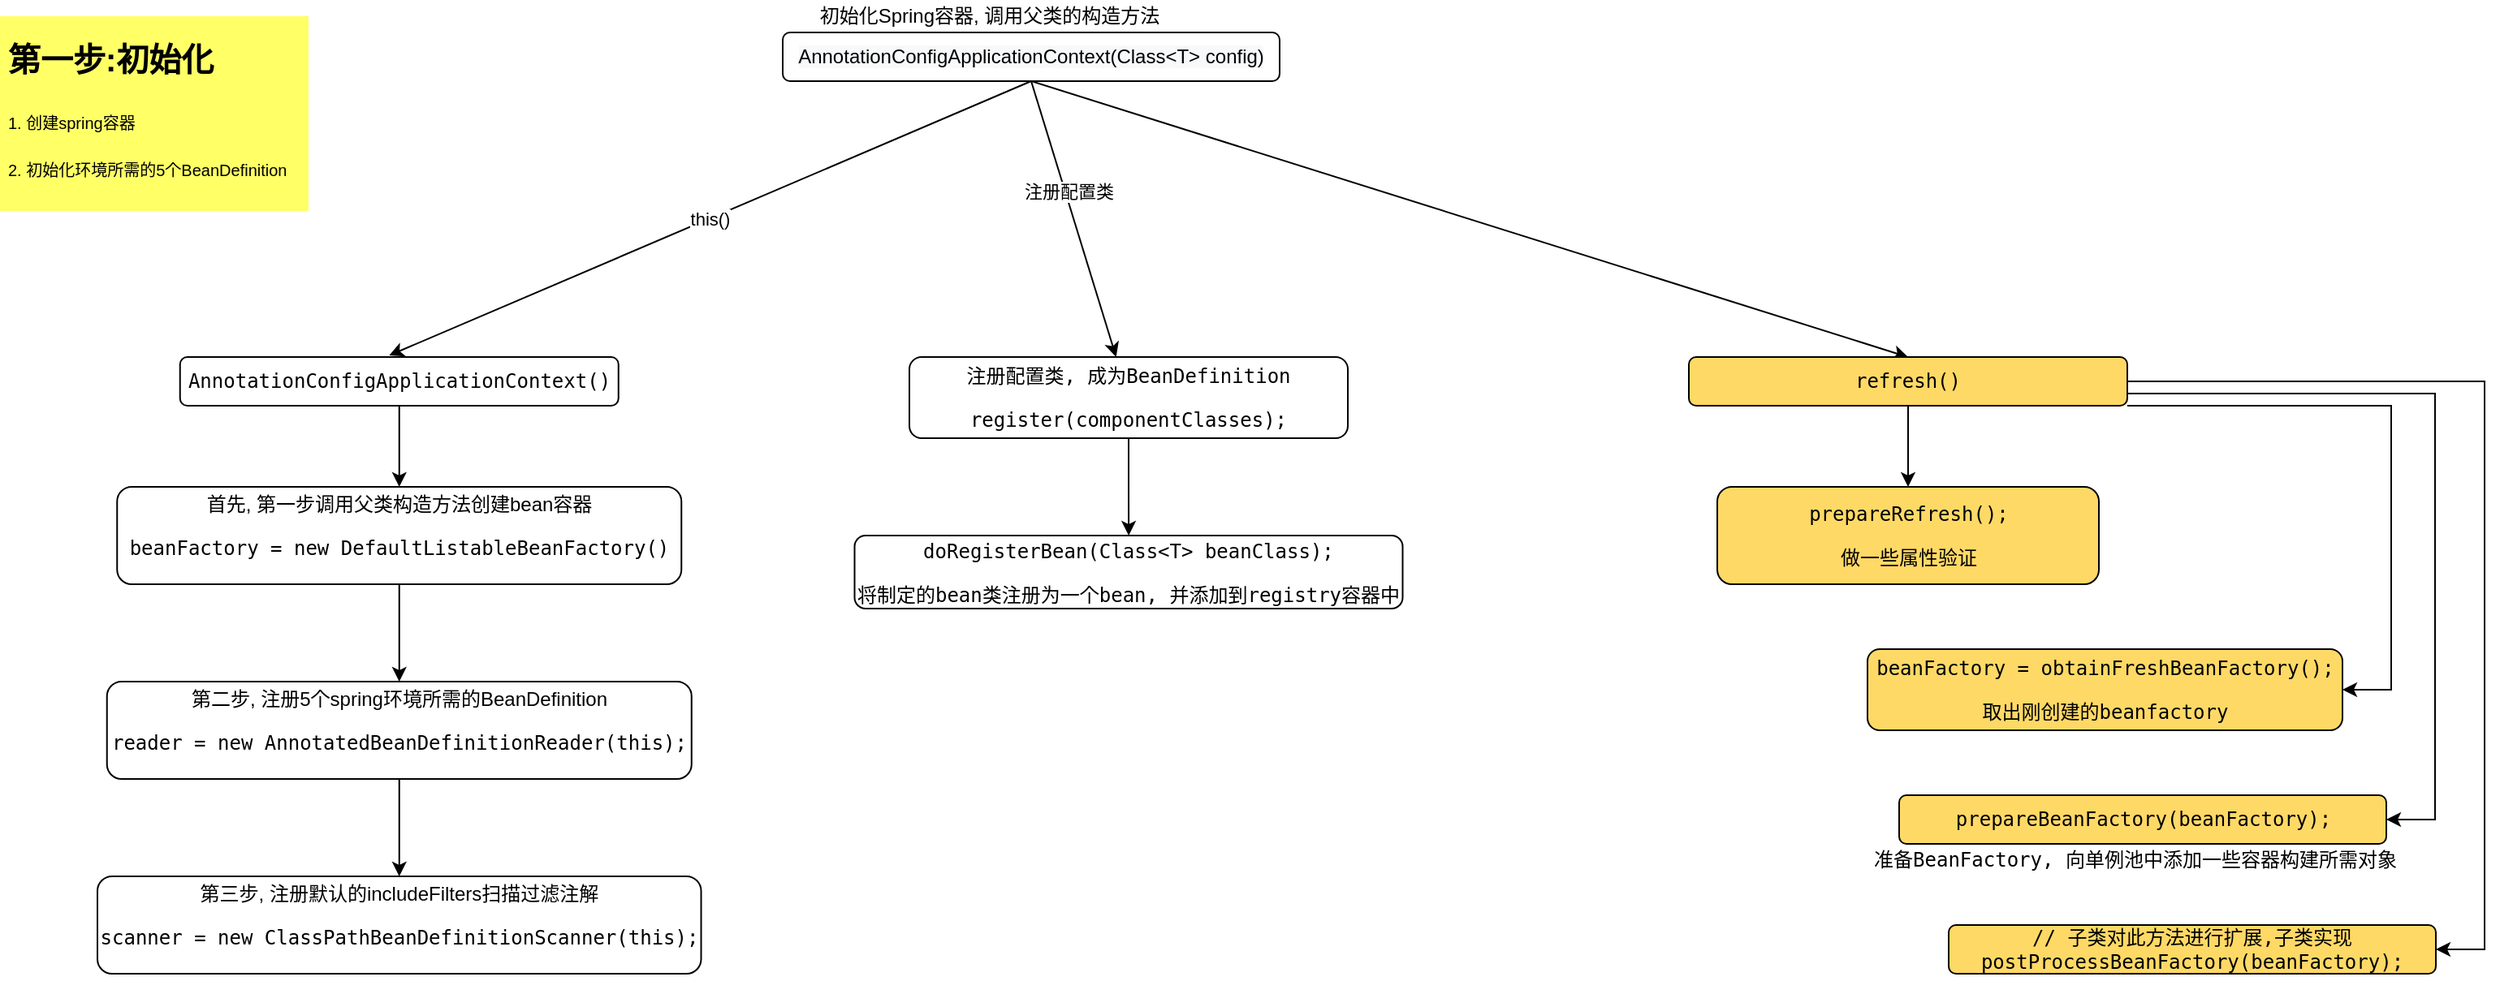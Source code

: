 <mxfile version="14.6.6" type="github">
  <diagram id="TbQEEp9MMA1_F5JZQG8T" name="第 1 页">
    <mxGraphModel dx="946" dy="590" grid="1" gridSize="10" guides="1" tooltips="1" connect="1" arrows="1" fold="1" page="1" pageScale="1" pageWidth="827" pageHeight="1169" math="0" shadow="0">
      <root>
        <mxCell id="0" />
        <mxCell id="1" parent="0" />
        <mxCell id="SgbAIxtXmt1jCM66Tc68-1" value="this()" style="rounded=0;orthogonalLoop=1;jettySize=auto;html=1;exitX=0.5;exitY=1;exitDx=0;exitDy=0;entryX=0.477;entryY=-0.033;entryDx=0;entryDy=0;entryPerimeter=0;" edge="1" parent="1" source="SgbAIxtXmt1jCM66Tc68-5" target="SgbAIxtXmt1jCM66Tc68-9">
          <mxGeometry relative="1" as="geometry">
            <mxPoint x="250" y="190" as="targetPoint" />
          </mxGeometry>
        </mxCell>
        <mxCell id="SgbAIxtXmt1jCM66Tc68-2" style="rounded=0;orthogonalLoop=1;jettySize=auto;html=1;exitX=0.5;exitY=1;exitDx=0;exitDy=0;" edge="1" parent="1" source="SgbAIxtXmt1jCM66Tc68-5" target="SgbAIxtXmt1jCM66Tc68-10">
          <mxGeometry relative="1" as="geometry" />
        </mxCell>
        <mxCell id="SgbAIxtXmt1jCM66Tc68-3" value="注册配置类" style="edgeLabel;html=1;align=center;verticalAlign=middle;resizable=0;points=[];" vertex="1" connectable="0" parent="SgbAIxtXmt1jCM66Tc68-2">
          <mxGeometry x="-0.2" y="2" relative="1" as="geometry">
            <mxPoint as="offset" />
          </mxGeometry>
        </mxCell>
        <mxCell id="SgbAIxtXmt1jCM66Tc68-4" style="edgeStyle=none;rounded=0;orthogonalLoop=1;jettySize=auto;html=1;exitX=0.5;exitY=1;exitDx=0;exitDy=0;entryX=0.5;entryY=0;entryDx=0;entryDy=0;" edge="1" parent="1" source="SgbAIxtXmt1jCM66Tc68-5" target="SgbAIxtXmt1jCM66Tc68-11">
          <mxGeometry relative="1" as="geometry" />
        </mxCell>
        <mxCell id="SgbAIxtXmt1jCM66Tc68-5" value="&lt;span style=&quot;color: rgb(0 , 0 , 0) ; font-family: &amp;#34;helvetica&amp;#34; ; font-size: 12px ; font-style: normal ; font-weight: 400 ; letter-spacing: normal ; text-align: center ; text-indent: 0px ; text-transform: none ; word-spacing: 0px ; background-color: rgb(248 , 249 , 250) ; display: inline ; float: none&quot;&gt;AnnotationConfigApplicationContext(Class&amp;lt;T&amp;gt; config)&lt;/span&gt;" style="rounded=1;whiteSpace=wrap;html=1;" vertex="1" parent="1">
          <mxGeometry x="492" y="40" width="306" height="30" as="geometry" />
        </mxCell>
        <mxCell id="SgbAIxtXmt1jCM66Tc68-6" value="初始化Spring容器, 调用父类的构造方法" style="text;html=1;strokeColor=none;fillColor=none;align=center;verticalAlign=middle;whiteSpace=wrap;rounded=0;" vertex="1" parent="1">
          <mxGeometry x="510" y="20" width="219" height="20" as="geometry" />
        </mxCell>
        <mxCell id="SgbAIxtXmt1jCM66Tc68-7" value="&lt;h1&gt;&lt;sub&gt;第一步:初始化&lt;/sub&gt;&lt;/h1&gt;&lt;p&gt;&lt;sub&gt;1. 创建spring容器&lt;/sub&gt;&lt;/p&gt;&lt;p&gt;&lt;sub&gt;2. 初始化环境所需的5个BeanDefinition&lt;/sub&gt;&lt;/p&gt;&lt;p&gt;&lt;br&gt;&lt;/p&gt;" style="text;html=1;strokeColor=none;fillColor=#FFFF66;spacing=5;spacingTop=-20;whiteSpace=wrap;overflow=hidden;rounded=0;" vertex="1" parent="1">
          <mxGeometry x="10" y="30" width="190" height="120" as="geometry" />
        </mxCell>
        <mxCell id="SgbAIxtXmt1jCM66Tc68-8" value="" style="edgeStyle=none;rounded=0;orthogonalLoop=1;jettySize=auto;html=1;" edge="1" parent="1" source="SgbAIxtXmt1jCM66Tc68-9" target="SgbAIxtXmt1jCM66Tc68-13">
          <mxGeometry relative="1" as="geometry" />
        </mxCell>
        <mxCell id="SgbAIxtXmt1jCM66Tc68-9" value="&lt;pre&gt;&lt;pre&gt;AnnotationConfigApplicationContext()&lt;/pre&gt;&lt;/pre&gt;" style="rounded=1;whiteSpace=wrap;html=1;labelBackgroundColor=none;fillColor=#FFFFFF;" vertex="1" parent="1">
          <mxGeometry x="120.87" y="240" width="270" height="30" as="geometry" />
        </mxCell>
        <mxCell id="SgbAIxtXmt1jCM66Tc68-18" value="" style="edgeStyle=orthogonalEdgeStyle;rounded=0;orthogonalLoop=1;jettySize=auto;html=1;" edge="1" parent="1" source="SgbAIxtXmt1jCM66Tc68-10" target="SgbAIxtXmt1jCM66Tc68-17">
          <mxGeometry relative="1" as="geometry" />
        </mxCell>
        <mxCell id="SgbAIxtXmt1jCM66Tc68-10" value="&lt;pre&gt;&lt;pre&gt;&lt;pre&gt;注册配置类, 成为BeanDefinition&lt;/pre&gt;&lt;pre&gt;register(componentClasses);&lt;/pre&gt;&lt;/pre&gt;&lt;/pre&gt;" style="rounded=1;whiteSpace=wrap;html=1;labelBackgroundColor=none;fillColor=#FFFFFF;" vertex="1" parent="1">
          <mxGeometry x="570" y="240" width="270" height="50" as="geometry" />
        </mxCell>
        <mxCell id="SgbAIxtXmt1jCM66Tc68-20" value="" style="edgeStyle=orthogonalEdgeStyle;rounded=0;orthogonalLoop=1;jettySize=auto;html=1;" edge="1" parent="1" source="SgbAIxtXmt1jCM66Tc68-11" target="SgbAIxtXmt1jCM66Tc68-19">
          <mxGeometry relative="1" as="geometry" />
        </mxCell>
        <mxCell id="SgbAIxtXmt1jCM66Tc68-22" value="" style="edgeStyle=entityRelationEdgeStyle;rounded=0;orthogonalLoop=1;jettySize=auto;html=1;elbow=vertical;exitX=1;exitY=1;exitDx=0;exitDy=0;" edge="1" parent="1" source="SgbAIxtXmt1jCM66Tc68-11" target="SgbAIxtXmt1jCM66Tc68-21">
          <mxGeometry relative="1" as="geometry" />
        </mxCell>
        <mxCell id="SgbAIxtXmt1jCM66Tc68-26" style="edgeStyle=entityRelationEdgeStyle;rounded=0;orthogonalLoop=1;jettySize=auto;html=1;exitX=1;exitY=0.75;exitDx=0;exitDy=0;" edge="1" parent="1" source="SgbAIxtXmt1jCM66Tc68-11" target="SgbAIxtXmt1jCM66Tc68-25">
          <mxGeometry relative="1" as="geometry" />
        </mxCell>
        <mxCell id="SgbAIxtXmt1jCM66Tc68-29" style="edgeStyle=entityRelationEdgeStyle;rounded=0;orthogonalLoop=1;jettySize=auto;html=1;exitX=1;exitY=0.5;exitDx=0;exitDy=0;" edge="1" parent="1" source="SgbAIxtXmt1jCM66Tc68-11" target="SgbAIxtXmt1jCM66Tc68-28">
          <mxGeometry relative="1" as="geometry" />
        </mxCell>
        <mxCell id="SgbAIxtXmt1jCM66Tc68-11" value="&lt;pre&gt;&lt;pre&gt;&lt;pre&gt;&lt;pre&gt;refresh()&lt;/pre&gt;&lt;/pre&gt;&lt;/pre&gt;&lt;/pre&gt;" style="rounded=1;whiteSpace=wrap;html=1;labelBackgroundColor=none;fillColor=#FFD966;" vertex="1" parent="1">
          <mxGeometry x="1050" y="240" width="270" height="30" as="geometry" />
        </mxCell>
        <mxCell id="SgbAIxtXmt1jCM66Tc68-12" value="" style="edgeStyle=none;rounded=0;orthogonalLoop=1;jettySize=auto;html=1;" edge="1" parent="1" source="SgbAIxtXmt1jCM66Tc68-13" target="SgbAIxtXmt1jCM66Tc68-14">
          <mxGeometry relative="1" as="geometry" />
        </mxCell>
        <mxCell id="SgbAIxtXmt1jCM66Tc68-13" value="首先, 第一步调用父类构造方法创建bean容器&lt;br&gt;&lt;pre&gt;beanFactory = new DefaultListableBeanFactory()&lt;/pre&gt;" style="whiteSpace=wrap;html=1;rounded=1;fillColor=#FFFFFF;" vertex="1" parent="1">
          <mxGeometry x="82.12" y="320" width="347.5" height="60" as="geometry" />
        </mxCell>
        <mxCell id="SgbAIxtXmt1jCM66Tc68-16" value="" style="edgeStyle=orthogonalEdgeStyle;rounded=0;orthogonalLoop=1;jettySize=auto;html=1;" edge="1" parent="1" source="SgbAIxtXmt1jCM66Tc68-14" target="SgbAIxtXmt1jCM66Tc68-15">
          <mxGeometry relative="1" as="geometry" />
        </mxCell>
        <mxCell id="SgbAIxtXmt1jCM66Tc68-14" value="第二步, 注册5个spring环境所需的BeanDefinition&lt;br&gt;&lt;pre&gt;reader = new AnnotatedBeanDefinitionReader(this);&lt;/pre&gt;" style="whiteSpace=wrap;html=1;rounded=1;fillColor=#FFFFFF;" vertex="1" parent="1">
          <mxGeometry x="75.87" y="440" width="360" height="60" as="geometry" />
        </mxCell>
        <mxCell id="SgbAIxtXmt1jCM66Tc68-15" value="第三步, 注册默认的&lt;span&gt;includeFilters&lt;/span&gt;&lt;span&gt;扫描过滤注解&lt;/span&gt;&lt;br&gt;&lt;pre&gt;&lt;pre&gt;scanner = new ClassPathBeanDefinitionScanner(this);&lt;/pre&gt;&lt;/pre&gt;" style="whiteSpace=wrap;html=1;rounded=1;fillColor=#FFFFFF;" vertex="1" parent="1">
          <mxGeometry x="70" y="560" width="371.75" height="60" as="geometry" />
        </mxCell>
        <mxCell id="SgbAIxtXmt1jCM66Tc68-17" value="&lt;pre&gt;doRegisterBean(Class&amp;lt;T&amp;gt; beanClass);&lt;/pre&gt;&lt;pre&gt;将制定的bean类注册为一个bean, 并添加到registry容器中&lt;br&gt;&lt;/pre&gt;" style="whiteSpace=wrap;html=1;rounded=1;fillColor=#FFFFFF;" vertex="1" parent="1">
          <mxGeometry x="536.25" y="350" width="337.5" height="45" as="geometry" />
        </mxCell>
        <mxCell id="SgbAIxtXmt1jCM66Tc68-19" value="&lt;pre&gt;prepareRefresh();&lt;/pre&gt;&lt;pre&gt;做一些属性验证&lt;/pre&gt;" style="whiteSpace=wrap;html=1;rounded=1;fillColor=#FFD966;" vertex="1" parent="1">
          <mxGeometry x="1067.5" y="320" width="235" height="60" as="geometry" />
        </mxCell>
        <mxCell id="SgbAIxtXmt1jCM66Tc68-21" value="&lt;pre&gt;beanFactory = obtainFreshBeanFactory();&lt;/pre&gt;&lt;pre&gt;取出刚创建的beanfactory&lt;/pre&gt;" style="whiteSpace=wrap;html=1;rounded=1;fillColor=#FFD966;" vertex="1" parent="1">
          <mxGeometry x="1160" y="420" width="292.5" height="50" as="geometry" />
        </mxCell>
        <mxCell id="SgbAIxtXmt1jCM66Tc68-25" value="&lt;pre&gt;&lt;pre&gt;prepareBeanFactory(beanFactory);&lt;/pre&gt;&lt;/pre&gt;" style="whiteSpace=wrap;html=1;rounded=1;fillColor=#FFD966;gradientDirection=south;" vertex="1" parent="1">
          <mxGeometry x="1179.5" y="510" width="300" height="30" as="geometry" />
        </mxCell>
        <mxCell id="SgbAIxtXmt1jCM66Tc68-27" value="&lt;pre&gt;准备BeanFactory, 向单例池中添加一些容器构建所需对象&lt;/pre&gt;" style="text;html=1;strokeColor=none;fillColor=none;align=center;verticalAlign=middle;whiteSpace=wrap;rounded=0;" vertex="1" parent="1">
          <mxGeometry x="1160" y="540" width="329.5" height="20" as="geometry" />
        </mxCell>
        <mxCell id="SgbAIxtXmt1jCM66Tc68-28" value="&lt;pre&gt;&lt;pre&gt;&lt;pre&gt;// 子类对此方法进行扩展,子类实现&lt;br&gt;postProcessBeanFactory(beanFactory);&lt;/pre&gt;&lt;/pre&gt;&lt;/pre&gt;" style="whiteSpace=wrap;html=1;rounded=1;fillColor=#FFD966;gradientDirection=south;" vertex="1" parent="1">
          <mxGeometry x="1210" y="590" width="300" height="30" as="geometry" />
        </mxCell>
      </root>
    </mxGraphModel>
  </diagram>
</mxfile>
